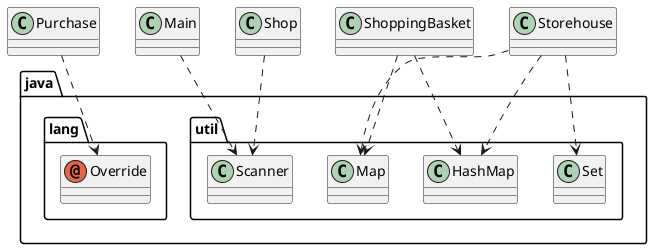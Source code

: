 @startuml
annotation java.lang.Override
class Main
class Purchase
class Shop
class ShoppingBasket
class Storehouse
class java.util.HashMap
class java.util.Map
class java.util.Scanner
class java.util.Set
Main ..> java.util.Scanner
Purchase ..> java.lang.Override
Shop ..> java.util.Scanner
ShoppingBasket ..> java.util.HashMap
ShoppingBasket ..> java.util.Map
Storehouse ..> java.util.HashMap
Storehouse ..> java.util.Map
Storehouse ..> java.util.Set
@enduml